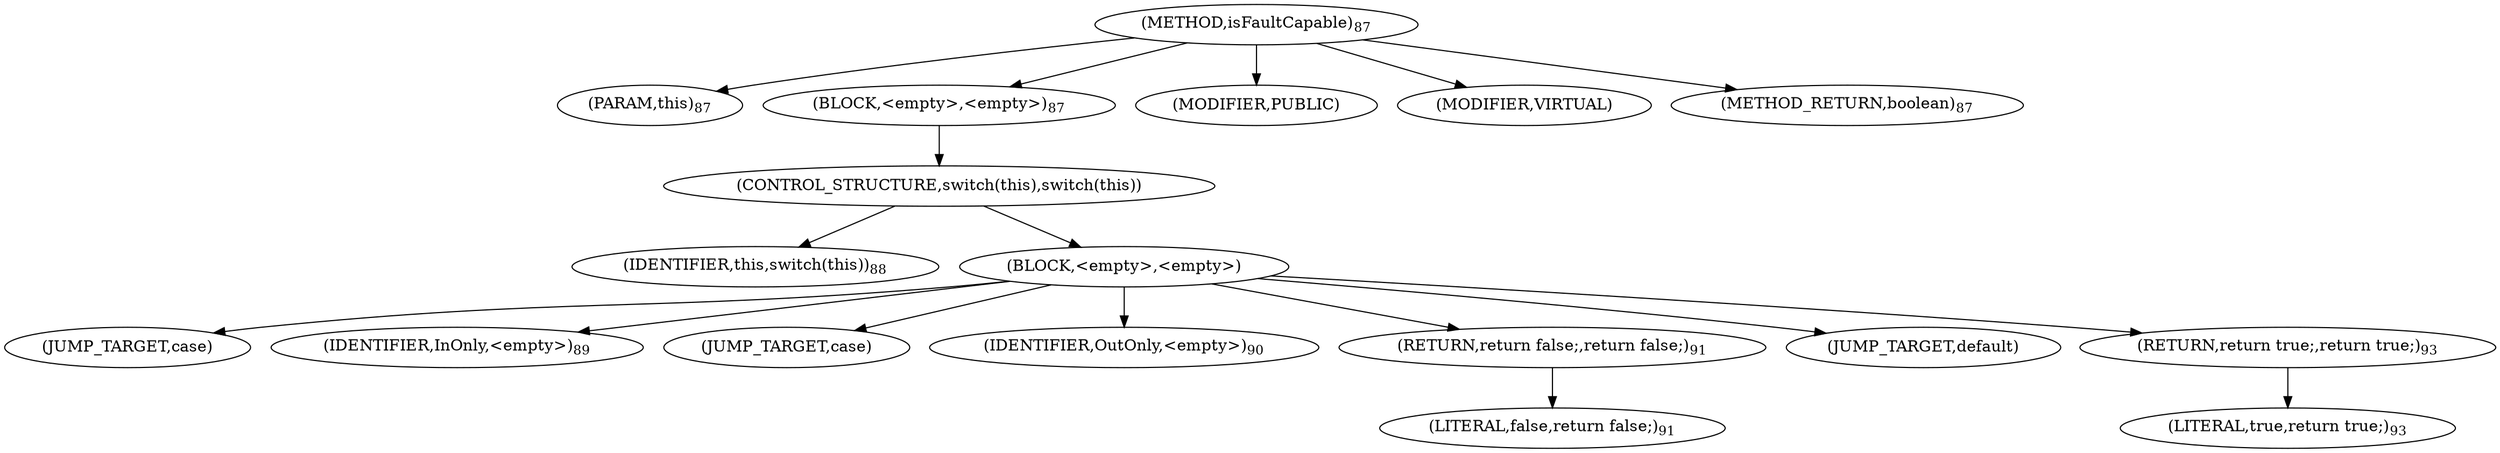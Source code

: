 digraph "isFaultCapable" {  
"126" [label = <(METHOD,isFaultCapable)<SUB>87</SUB>> ]
"13" [label = <(PARAM,this)<SUB>87</SUB>> ]
"127" [label = <(BLOCK,&lt;empty&gt;,&lt;empty&gt;)<SUB>87</SUB>> ]
"128" [label = <(CONTROL_STRUCTURE,switch(this),switch(this))> ]
"12" [label = <(IDENTIFIER,this,switch(this))<SUB>88</SUB>> ]
"129" [label = <(BLOCK,&lt;empty&gt;,&lt;empty&gt;)> ]
"130" [label = <(JUMP_TARGET,case)> ]
"131" [label = <(IDENTIFIER,InOnly,&lt;empty&gt;)<SUB>89</SUB>> ]
"132" [label = <(JUMP_TARGET,case)> ]
"133" [label = <(IDENTIFIER,OutOnly,&lt;empty&gt;)<SUB>90</SUB>> ]
"134" [label = <(RETURN,return false;,return false;)<SUB>91</SUB>> ]
"135" [label = <(LITERAL,false,return false;)<SUB>91</SUB>> ]
"136" [label = <(JUMP_TARGET,default)> ]
"137" [label = <(RETURN,return true;,return true;)<SUB>93</SUB>> ]
"138" [label = <(LITERAL,true,return true;)<SUB>93</SUB>> ]
"139" [label = <(MODIFIER,PUBLIC)> ]
"140" [label = <(MODIFIER,VIRTUAL)> ]
"141" [label = <(METHOD_RETURN,boolean)<SUB>87</SUB>> ]
  "126" -> "13" 
  "126" -> "127" 
  "126" -> "139" 
  "126" -> "140" 
  "126" -> "141" 
  "127" -> "128" 
  "128" -> "12" 
  "128" -> "129" 
  "129" -> "130" 
  "129" -> "131" 
  "129" -> "132" 
  "129" -> "133" 
  "129" -> "134" 
  "129" -> "136" 
  "129" -> "137" 
  "134" -> "135" 
  "137" -> "138" 
}
